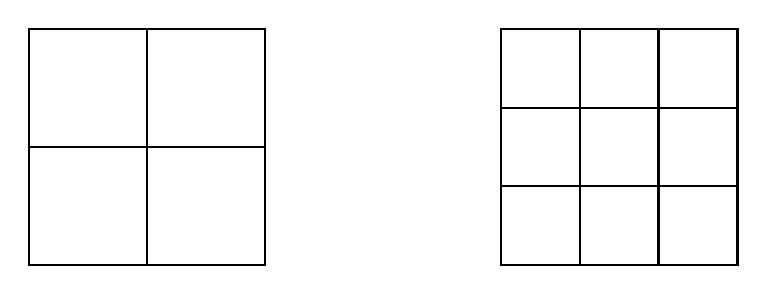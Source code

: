 \begin{tikzpicture}[scale=3]


\draw[thick] (0,0)--(1,0)--(1,1)--(0,1)--cycle;
\draw[thick] (0,0.5)--(1,0.5);
\draw[thick] (0.5,0)--(0.5,1);

\begin{scope}[xshift=2cm]
\draw[thick] (0,0)--(1,0)--(1,1)--(0,1)--cycle;
\draw[thick] (0,0.333)--(1,0.333);
\draw[thick] (0,0.666)--(1,0.666);
\draw[thick] (0.333,0)--(0.333,1);
\draw[thick] (0.666,0)--(0.666,1);
\end{scope}




\end{tikzpicture}
